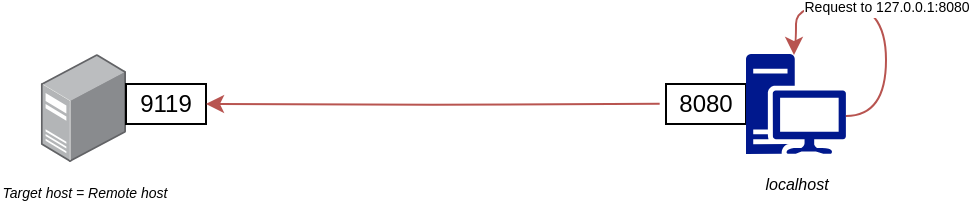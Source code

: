 <mxfile version="24.7.17">
  <diagram name="Página-1" id="waPO1kq3QlWjMx1Y0VPi">
    <mxGraphModel dx="679" dy="372" grid="1" gridSize="10" guides="1" tooltips="1" connect="1" arrows="1" fold="1" page="1" pageScale="1" pageWidth="827" pageHeight="1169" math="0" shadow="0">
      <root>
        <mxCell id="0" />
        <mxCell id="1" parent="0" />
        <mxCell id="yPaLD0tJLYwgJK4DR0jY-1" value="&lt;i&gt;&lt;font style=&quot;font-size: 7px;&quot;&gt;Target host = Remote host&lt;/font&gt;&lt;/i&gt;" style="image;points=[];aspect=fixed;html=1;align=center;shadow=0;dashed=0;image=img/lib/allied_telesis/computer_and_terminals/Server_Desktop.svg;" vertex="1" parent="1">
          <mxGeometry x="257.4" y="535" width="42.6" height="54" as="geometry" />
        </mxCell>
        <mxCell id="yPaLD0tJLYwgJK4DR0jY-2" value="9119" style="rounded=0;whiteSpace=wrap;html=1;" vertex="1" parent="1">
          <mxGeometry x="300" y="550" width="40" height="20" as="geometry" />
        </mxCell>
        <mxCell id="yPaLD0tJLYwgJK4DR0jY-3" style="edgeStyle=orthogonalEdgeStyle;rounded=0;orthogonalLoop=1;jettySize=auto;html=1;exitX=1;exitY=0.5;exitDx=0;exitDy=0;entryX=1;entryY=0.5;entryDx=0;entryDy=0;fillColor=#f8cecc;strokeColor=#b85450;" edge="1" parent="1" target="yPaLD0tJLYwgJK4DR0jY-2">
          <mxGeometry relative="1" as="geometry">
            <mxPoint x="566.84" y="559.86" as="sourcePoint" />
          </mxGeometry>
        </mxCell>
        <mxCell id="yPaLD0tJLYwgJK4DR0jY-4" value="8080" style="rounded=0;whiteSpace=wrap;html=1;" vertex="1" parent="1">
          <mxGeometry x="570" y="550" width="40" height="20" as="geometry" />
        </mxCell>
        <mxCell id="yPaLD0tJLYwgJK4DR0jY-5" value="&lt;i style=&quot;font-size: 8px;&quot;&gt;localhost&lt;/i&gt;" style="sketch=0;aspect=fixed;pointerEvents=1;shadow=0;dashed=0;html=1;strokeColor=none;labelPosition=center;verticalLabelPosition=bottom;verticalAlign=top;align=center;fillColor=#00188D;shape=mxgraph.mscae.enterprise.workstation_client" vertex="1" parent="1">
          <mxGeometry x="610" y="535" width="50" height="50" as="geometry" />
        </mxCell>
        <mxCell id="yPaLD0tJLYwgJK4DR0jY-7" value="Request to 127.0.0.1:8080" style="edgeStyle=orthogonalEdgeStyle;rounded=0;orthogonalLoop=1;jettySize=auto;html=1;entryX=0.48;entryY=0.01;entryDx=0;entryDy=0;entryPerimeter=0;curved=1;fillColor=#f8cecc;strokeColor=#b85450;fontSize=7;" edge="1" parent="1" target="yPaLD0tJLYwgJK4DR0jY-5">
          <mxGeometry relative="1" as="geometry">
            <mxPoint x="680" y="545" as="targetPoint" />
            <Array as="points">
              <mxPoint x="680" y="566" />
              <mxPoint x="680" y="510" />
              <mxPoint x="635" y="510" />
              <mxPoint x="635" y="530" />
              <mxPoint x="634" y="530" />
            </Array>
            <mxPoint x="660" y="566" as="sourcePoint" />
          </mxGeometry>
        </mxCell>
      </root>
    </mxGraphModel>
  </diagram>
</mxfile>
